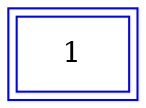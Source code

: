 digraph G {
/* Defaults */
 fontsize = 12;
 graph [dpi = 600];
 ratio = compress; 
/* Bounding box */
 size = "4,4";
Node1 [label=1, color=Blue, shape=box, peripheries=2]
/* Unix command: dot -Tps bdd.dot > bdd.ps */
/* For further details, see the `dot' manual */
}